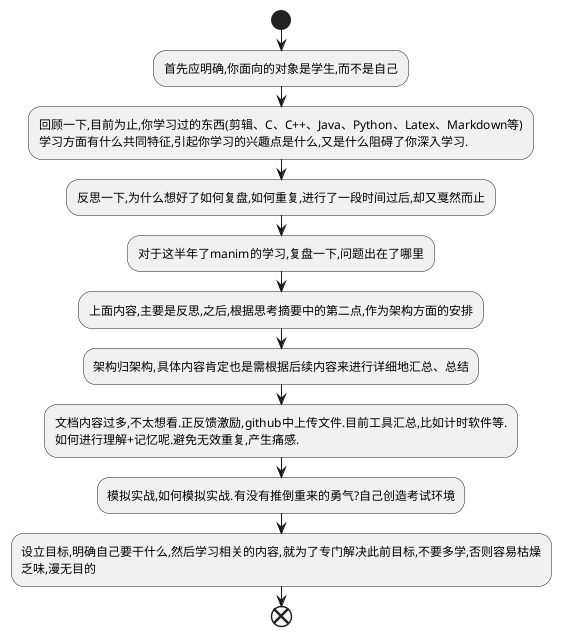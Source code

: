 @startuml 大致规划
start
:首先应明确,你面向的对象是学生,而不是自己;

:回顾一下,目前为止,你学习过的东西(剪辑、C、C++、Java、Python、Latex、Markdown等)
学习方面有什么共同特征,引起你学习的兴趣点是什么,又是什么阻碍了你深入学习.;

:反思一下,为什么想好了如何复盘,如何重复,进行了一段时间过后,却又戛然而止;

:对于这半年了manim的学习,复盘一下,问题出在了哪里;

:上面内容,主要是反思,之后,根据思考摘要中的第二点,作为架构方面的安排;

:架构归架构,具体内容肯定也是需根据后续内容来进行详细地汇总、总结;

:文档内容过多,不太想看.正反馈激励,github中上传文件.目前工具汇总,比如计时软件等.
如何进行理解+记忆呢.避免无效重复,产生痛感.;

:模拟实战,如何模拟实战.有没有推倒重来的勇气?自己创造考试环境;

:设立目标,明确自己要干什么,然后学习相关的内容,就为了专门解决此前目标,不要多学,否则容易枯燥
乏味,漫无目的;

end
@enduml